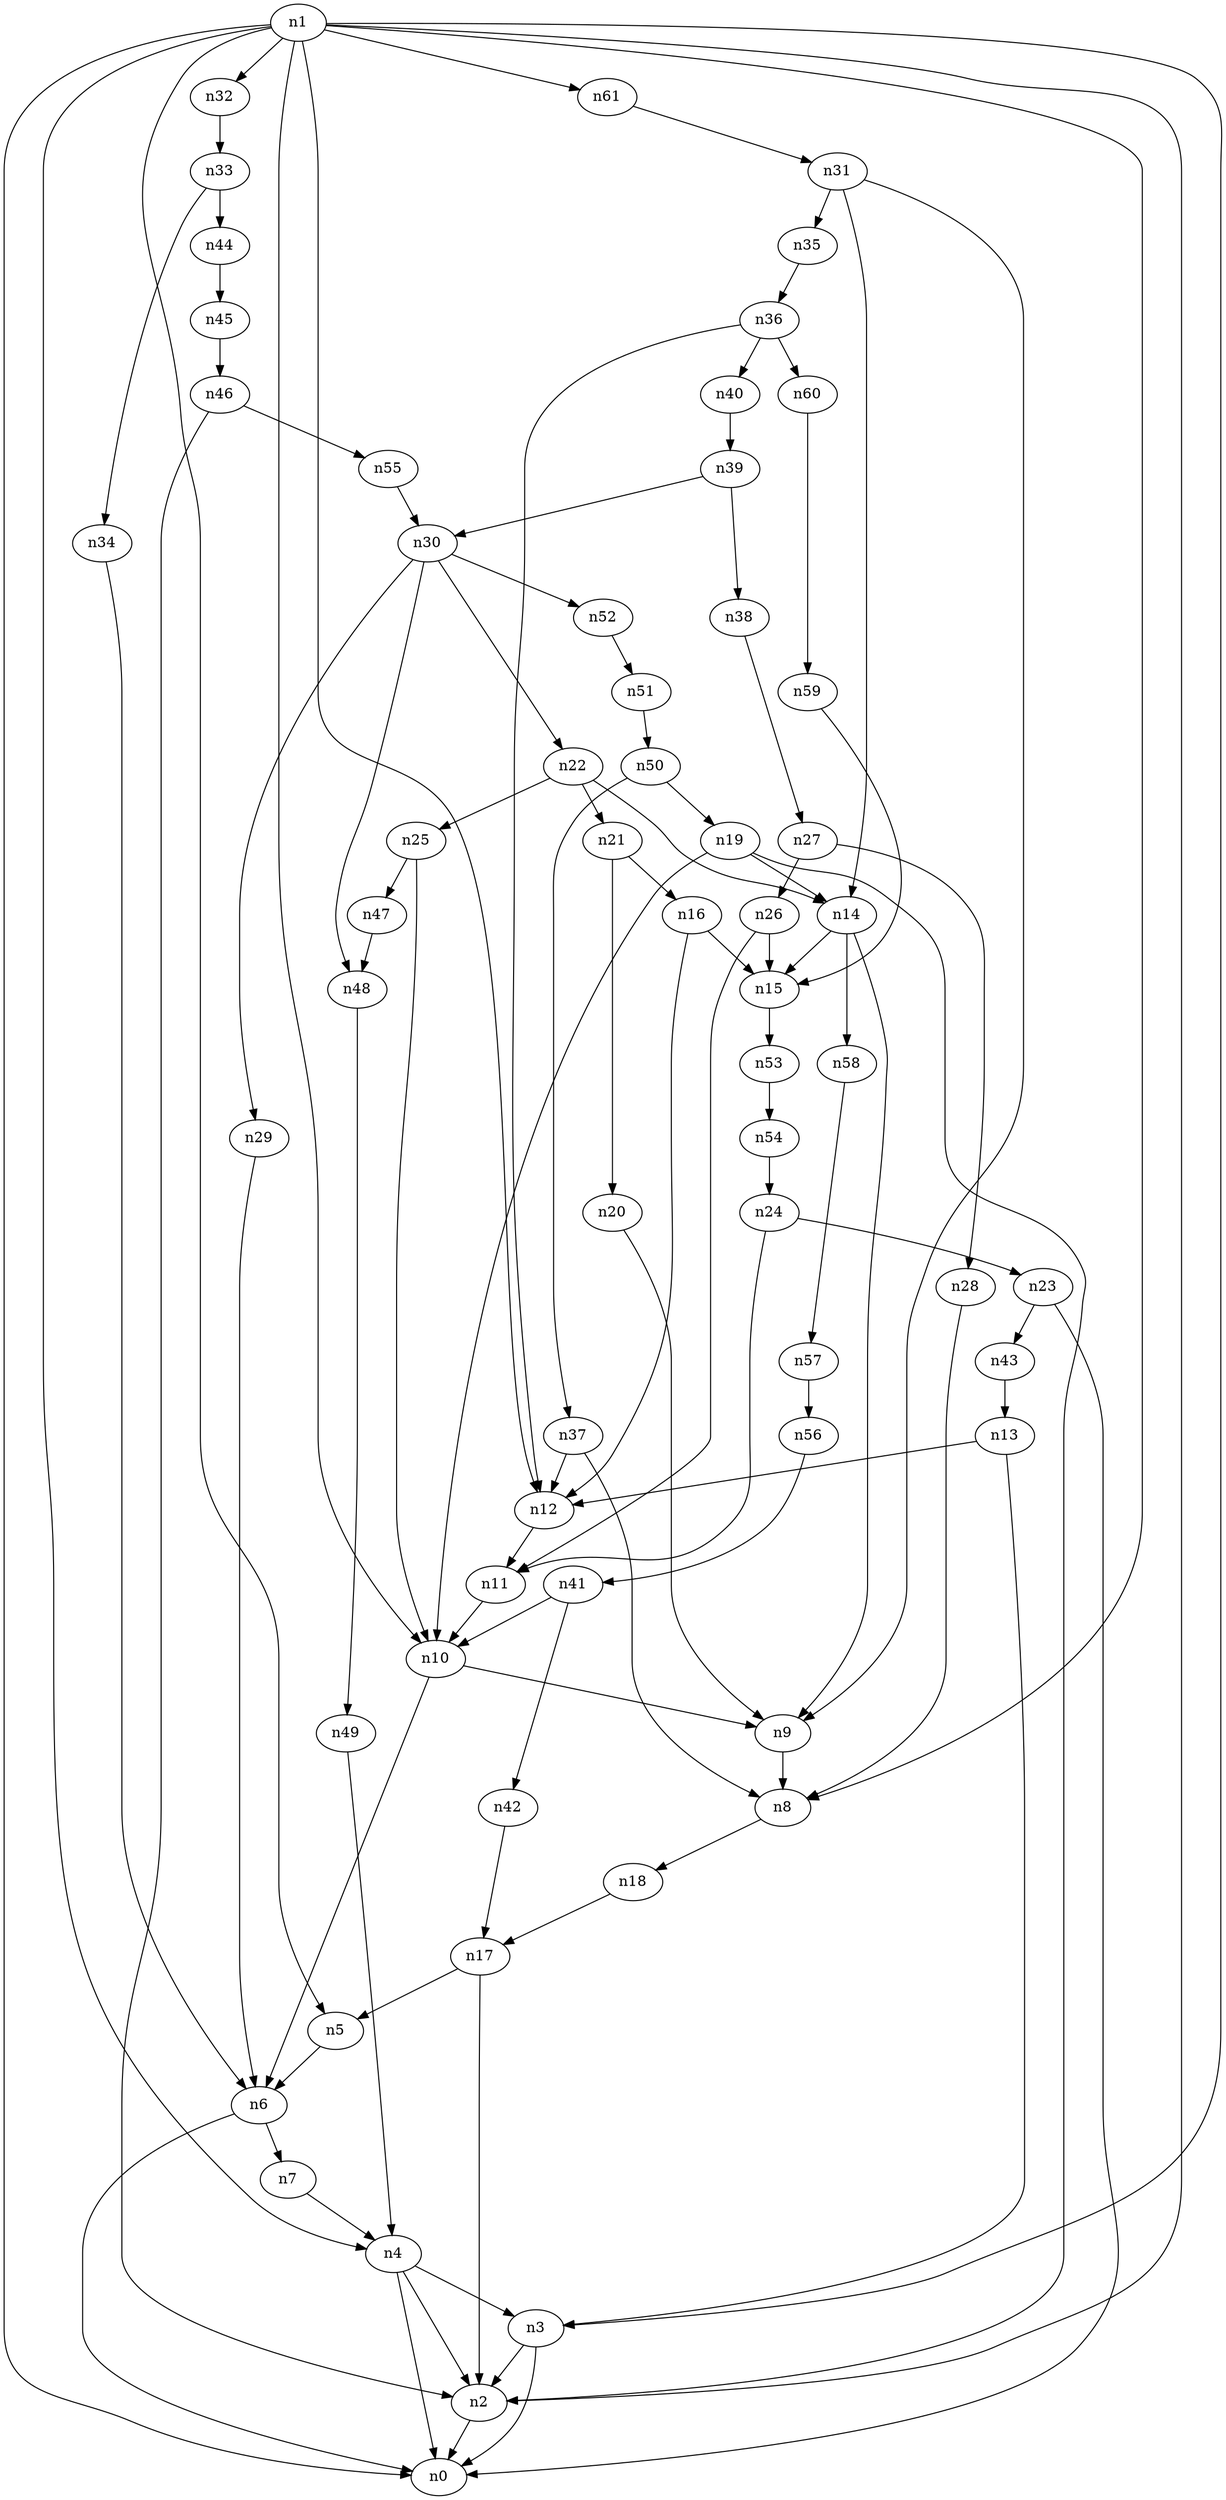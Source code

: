 digraph G {
	n1 -> n0	 [_graphml_id=e0];
	n1 -> n2	 [_graphml_id=e1];
	n1 -> n3	 [_graphml_id=e6];
	n1 -> n4	 [_graphml_id=e9];
	n1 -> n5	 [_graphml_id=e10];
	n1 -> n8	 [_graphml_id=e15];
	n1 -> n10	 [_graphml_id=e24];
	n1 -> n12	 [_graphml_id=e21];
	n1 -> n32	 [_graphml_id=e55];
	n1 -> n61	 [_graphml_id=e102];
	n2 -> n0	 [_graphml_id=e5];
	n3 -> n0	 [_graphml_id=e8];
	n3 -> n2	 [_graphml_id=e2];
	n4 -> n0	 [_graphml_id=e4];
	n4 -> n2	 [_graphml_id=e7];
	n4 -> n3	 [_graphml_id=e3];
	n5 -> n6	 [_graphml_id=e11];
	n6 -> n0	 [_graphml_id=e12];
	n6 -> n7	 [_graphml_id=e14];
	n7 -> n4	 [_graphml_id=e13];
	n8 -> n18	 [_graphml_id=e31];
	n9 -> n8	 [_graphml_id=e16];
	n10 -> n6	 [_graphml_id=e18];
	n10 -> n9	 [_graphml_id=e17];
	n11 -> n10	 [_graphml_id=e19];
	n12 -> n11	 [_graphml_id=e20];
	n13 -> n3	 [_graphml_id=e22];
	n13 -> n12	 [_graphml_id=e23];
	n14 -> n9	 [_graphml_id=e25];
	n14 -> n15	 [_graphml_id=e26];
	n14 -> n58	 [_graphml_id=e97];
	n15 -> n53	 [_graphml_id=e88];
	n16 -> n12	 [_graphml_id=e28];
	n16 -> n15	 [_graphml_id=e27];
	n17 -> n2	 [_graphml_id=e64];
	n17 -> n5	 [_graphml_id=e29];
	n18 -> n17	 [_graphml_id=e30];
	n19 -> n2	 [_graphml_id=e32];
	n19 -> n10	 [_graphml_id=e33];
	n19 -> n14	 [_graphml_id=e34];
	n20 -> n9	 [_graphml_id=e35];
	n21 -> n16	 [_graphml_id=e44];
	n21 -> n20	 [_graphml_id=e36];
	n22 -> n14	 [_graphml_id=e38];
	n22 -> n21	 [_graphml_id=e37];
	n22 -> n25	 [_graphml_id=e43];
	n23 -> n0	 [_graphml_id=e39];
	n23 -> n43	 [_graphml_id=e72];
	n24 -> n11	 [_graphml_id=e41];
	n24 -> n23	 [_graphml_id=e40];
	n25 -> n10	 [_graphml_id=e42];
	n25 -> n47	 [_graphml_id=e79];
	n26 -> n11	 [_graphml_id=e54];
	n26 -> n15	 [_graphml_id=e45];
	n27 -> n26	 [_graphml_id=e46];
	n27 -> n28	 [_graphml_id=e47];
	n28 -> n8	 [_graphml_id=e48];
	n29 -> n6	 [_graphml_id=e49];
	n30 -> n22	 [_graphml_id=e51];
	n30 -> n29	 [_graphml_id=e50];
	n30 -> n48	 [_graphml_id=e81];
	n30 -> n52	 [_graphml_id=e87];
	n31 -> n9	 [_graphml_id=e53];
	n31 -> n14	 [_graphml_id=e52];
	n31 -> n35	 [_graphml_id=e59];
	n32 -> n33	 [_graphml_id=e56];
	n33 -> n34	 [_graphml_id=e57];
	n33 -> n44	 [_graphml_id=e75];
	n34 -> n6	 [_graphml_id=e58];
	n35 -> n36	 [_graphml_id=e60];
	n36 -> n12	 [_graphml_id=e61];
	n36 -> n40	 [_graphml_id=e68];
	n36 -> n60	 [_graphml_id=e100];
	n37 -> n8	 [_graphml_id=e63];
	n37 -> n12	 [_graphml_id=e62];
	n38 -> n27	 [_graphml_id=e65];
	n39 -> n30	 [_graphml_id=e74];
	n39 -> n38	 [_graphml_id=e66];
	n40 -> n39	 [_graphml_id=e67];
	n41 -> n10	 [_graphml_id=e69];
	n41 -> n42	 [_graphml_id=e70];
	n42 -> n17	 [_graphml_id=e71];
	n43 -> n13	 [_graphml_id=e73];
	n44 -> n45	 [_graphml_id=e76];
	n45 -> n46	 [_graphml_id=e77];
	n46 -> n2	 [_graphml_id=e78];
	n46 -> n55	 [_graphml_id=e92];
	n47 -> n48	 [_graphml_id=e80];
	n48 -> n49	 [_graphml_id=e82];
	n49 -> n4	 [_graphml_id=e83];
	n50 -> n19	 [_graphml_id=e93];
	n50 -> n37	 [_graphml_id=e84];
	n51 -> n50	 [_graphml_id=e85];
	n52 -> n51	 [_graphml_id=e86];
	n53 -> n54	 [_graphml_id=e89];
	n54 -> n24	 [_graphml_id=e90];
	n55 -> n30	 [_graphml_id=e91];
	n56 -> n41	 [_graphml_id=e94];
	n57 -> n56	 [_graphml_id=e95];
	n58 -> n57	 [_graphml_id=e96];
	n59 -> n15	 [_graphml_id=e98];
	n60 -> n59	 [_graphml_id=e99];
	n61 -> n31	 [_graphml_id=e101];
}
